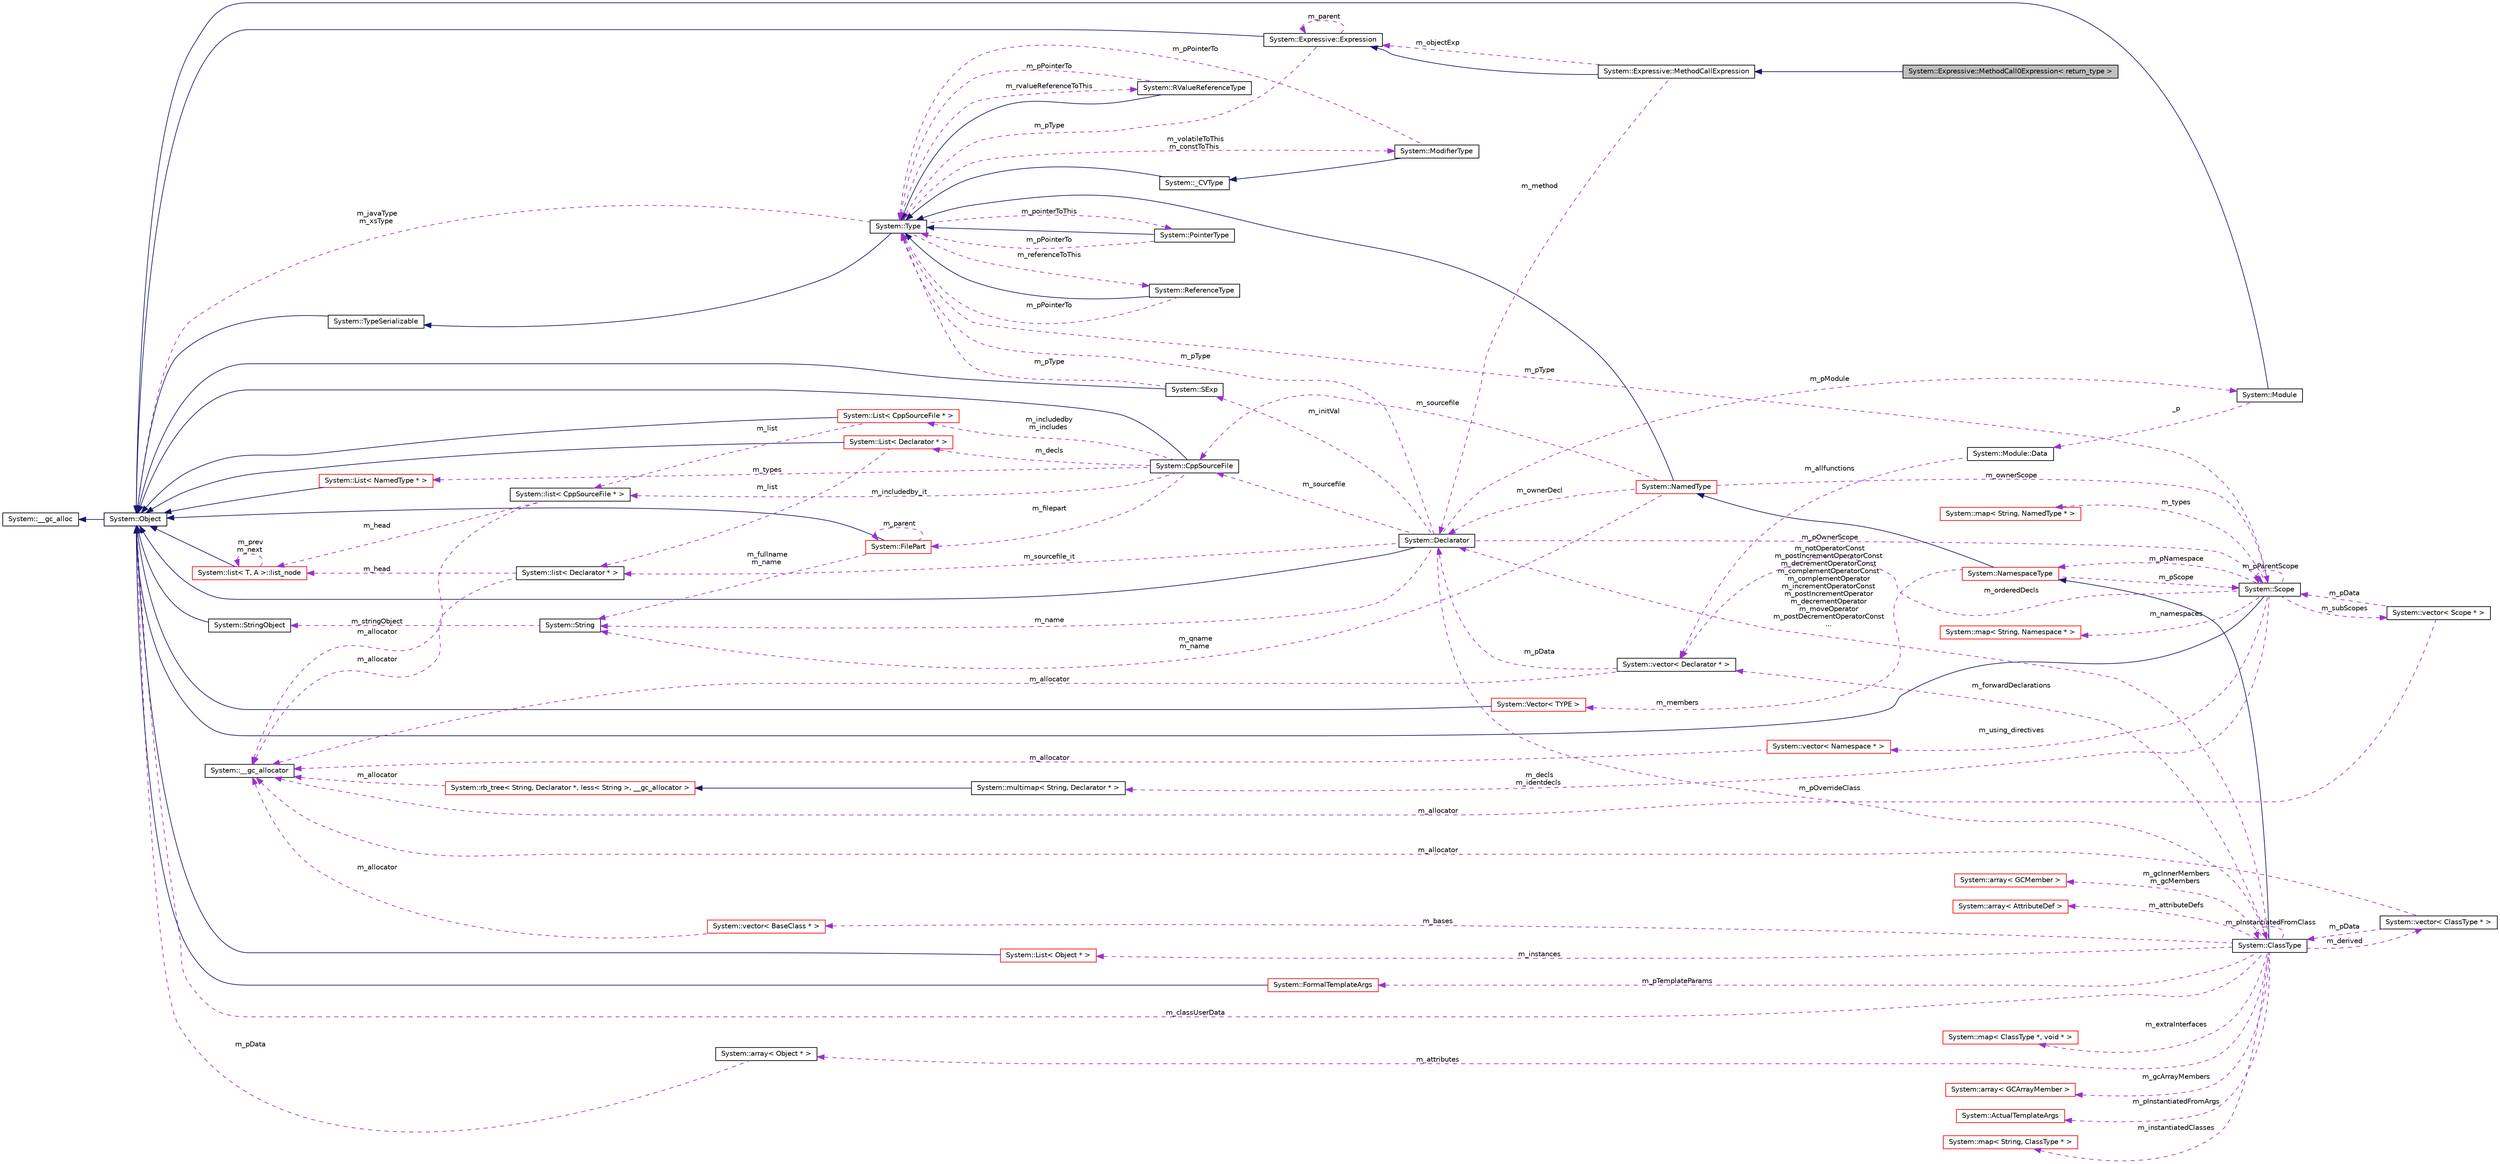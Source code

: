 digraph G
{
  edge [fontname="Helvetica",fontsize="10",labelfontname="Helvetica",labelfontsize="10"];
  node [fontname="Helvetica",fontsize="10",shape=record];
  rankdir="LR";
  Node1 [label="System::Expressive::MethodCall0Expression\< return_type \>",height=0.2,width=0.4,color="black", fillcolor="grey75", style="filled" fontcolor="black"];
  Node2 -> Node1 [dir="back",color="midnightblue",fontsize="10",style="solid",fontname="Helvetica"];
  Node2 [label="System::Expressive::MethodCallExpression",height=0.2,width=0.4,color="black", fillcolor="white", style="filled",URL="$class_system_1_1_expressive_1_1_method_call_expression.html"];
  Node3 -> Node2 [dir="back",color="midnightblue",fontsize="10",style="solid",fontname="Helvetica"];
  Node3 [label="System::Expressive::Expression",height=0.2,width=0.4,color="black", fillcolor="white", style="filled",URL="$class_system_1_1_expressive_1_1_expression.html"];
  Node4 -> Node3 [dir="back",color="midnightblue",fontsize="10",style="solid",fontname="Helvetica"];
  Node4 [label="System::Object",height=0.2,width=0.4,color="black", fillcolor="white", style="filled",URL="$class_system_1_1_object.html"];
  Node5 -> Node4 [dir="back",color="midnightblue",fontsize="10",style="solid",fontname="Helvetica"];
  Node5 [label="System::__gc_alloc",height=0.2,width=0.4,color="black", fillcolor="white", style="filled",URL="$class_system_1_1____gc__alloc.html"];
  Node6 -> Node3 [dir="back",color="darkorchid3",fontsize="10",style="dashed",label=" m_pType" ,fontname="Helvetica"];
  Node6 [label="System::Type",height=0.2,width=0.4,color="black", fillcolor="white", style="filled",URL="$class_system_1_1_type.html"];
  Node7 -> Node6 [dir="back",color="midnightblue",fontsize="10",style="solid",fontname="Helvetica"];
  Node7 [label="System::TypeSerializable",height=0.2,width=0.4,color="black", fillcolor="white", style="filled",URL="$class_system_1_1_type_serializable.html"];
  Node4 -> Node7 [dir="back",color="midnightblue",fontsize="10",style="solid",fontname="Helvetica"];
  Node8 -> Node6 [dir="back",color="darkorchid3",fontsize="10",style="dashed",label=" m_pointerToThis" ,fontname="Helvetica"];
  Node8 [label="System::PointerType",height=0.2,width=0.4,color="black", fillcolor="white", style="filled",URL="$class_system_1_1_pointer_type.html"];
  Node6 -> Node8 [dir="back",color="midnightblue",fontsize="10",style="solid",fontname="Helvetica"];
  Node6 -> Node8 [dir="back",color="darkorchid3",fontsize="10",style="dashed",label=" m_pPointerTo" ,fontname="Helvetica"];
  Node9 -> Node6 [dir="back",color="darkorchid3",fontsize="10",style="dashed",label=" m_referenceToThis" ,fontname="Helvetica"];
  Node9 [label="System::ReferenceType",height=0.2,width=0.4,color="black", fillcolor="white", style="filled",URL="$class_system_1_1_reference_type.html"];
  Node6 -> Node9 [dir="back",color="midnightblue",fontsize="10",style="solid",fontname="Helvetica"];
  Node6 -> Node9 [dir="back",color="darkorchid3",fontsize="10",style="dashed",label=" m_pPointerTo" ,fontname="Helvetica"];
  Node10 -> Node6 [dir="back",color="darkorchid3",fontsize="10",style="dashed",label=" m_rvalueReferenceToThis" ,fontname="Helvetica"];
  Node10 [label="System::RValueReferenceType",height=0.2,width=0.4,color="black", fillcolor="white", style="filled",URL="$class_system_1_1_r_value_reference_type.html"];
  Node6 -> Node10 [dir="back",color="midnightblue",fontsize="10",style="solid",fontname="Helvetica"];
  Node6 -> Node10 [dir="back",color="darkorchid3",fontsize="10",style="dashed",label=" m_pPointerTo" ,fontname="Helvetica"];
  Node11 -> Node6 [dir="back",color="darkorchid3",fontsize="10",style="dashed",label=" m_volatileToThis\nm_constToThis" ,fontname="Helvetica"];
  Node11 [label="System::ModifierType",height=0.2,width=0.4,color="black", fillcolor="white", style="filled",URL="$class_system_1_1_modifier_type.html"];
  Node12 -> Node11 [dir="back",color="midnightblue",fontsize="10",style="solid",fontname="Helvetica"];
  Node12 [label="System::_CVType",height=0.2,width=0.4,color="black", fillcolor="white", style="filled",URL="$class_system_1_1___c_v_type.html"];
  Node6 -> Node12 [dir="back",color="midnightblue",fontsize="10",style="solid",fontname="Helvetica"];
  Node6 -> Node11 [dir="back",color="darkorchid3",fontsize="10",style="dashed",label=" m_pPointerTo" ,fontname="Helvetica"];
  Node4 -> Node6 [dir="back",color="darkorchid3",fontsize="10",style="dashed",label=" m_javaType\nm_xsType" ,fontname="Helvetica"];
  Node3 -> Node3 [dir="back",color="darkorchid3",fontsize="10",style="dashed",label=" m_parent" ,fontname="Helvetica"];
  Node13 -> Node2 [dir="back",color="darkorchid3",fontsize="10",style="dashed",label=" m_method" ,fontname="Helvetica"];
  Node13 [label="System::Declarator",height=0.2,width=0.4,color="black", fillcolor="white", style="filled",URL="$class_system_1_1_declarator.html"];
  Node4 -> Node13 [dir="back",color="midnightblue",fontsize="10",style="solid",fontname="Helvetica"];
  Node6 -> Node13 [dir="back",color="darkorchid3",fontsize="10",style="dashed",label=" m_pType" ,fontname="Helvetica"];
  Node14 -> Node13 [dir="back",color="darkorchid3",fontsize="10",style="dashed",label=" m_pOwnerScope" ,fontname="Helvetica"];
  Node14 [label="System::Scope",height=0.2,width=0.4,color="black", fillcolor="white", style="filled",URL="$class_system_1_1_scope.html"];
  Node4 -> Node14 [dir="back",color="midnightblue",fontsize="10",style="solid",fontname="Helvetica"];
  Node6 -> Node14 [dir="back",color="darkorchid3",fontsize="10",style="dashed",label=" m_pType" ,fontname="Helvetica"];
  Node15 -> Node14 [dir="back",color="darkorchid3",fontsize="10",style="dashed",label=" m_subScopes" ,fontname="Helvetica"];
  Node15 [label="System::vector\< Scope * \>",height=0.2,width=0.4,color="black", fillcolor="white", style="filled",URL="$class_system_1_1vector.html"];
  Node14 -> Node15 [dir="back",color="darkorchid3",fontsize="10",style="dashed",label=" m_pData" ,fontname="Helvetica"];
  Node16 -> Node15 [dir="back",color="darkorchid3",fontsize="10",style="dashed",label=" m_allocator" ,fontname="Helvetica"];
  Node16 [label="System::__gc_allocator",height=0.2,width=0.4,color="black", fillcolor="white", style="filled",URL="$class_system_1_1____gc__allocator.html"];
  Node14 -> Node14 [dir="back",color="darkorchid3",fontsize="10",style="dashed",label=" m_pParentScope" ,fontname="Helvetica"];
  Node17 -> Node14 [dir="back",color="darkorchid3",fontsize="10",style="dashed",label=" m_decls\nm_identdecls" ,fontname="Helvetica"];
  Node17 [label="System::multimap\< String, Declarator * \>",height=0.2,width=0.4,color="black", fillcolor="white", style="filled",URL="$class_system_1_1multimap.html"];
  Node18 -> Node17 [dir="back",color="midnightblue",fontsize="10",style="solid",fontname="Helvetica"];
  Node18 [label="System::rb_tree\< String, Declarator *, less\< String \>, __gc_allocator \>",height=0.2,width=0.4,color="red", fillcolor="white", style="filled",URL="$class_system_1_1rb__tree.html"];
  Node16 -> Node18 [dir="back",color="darkorchid3",fontsize="10",style="dashed",label=" m_allocator" ,fontname="Helvetica"];
  Node19 -> Node14 [dir="back",color="darkorchid3",fontsize="10",style="dashed",label=" m_pNamespace" ,fontname="Helvetica"];
  Node19 [label="System::NamespaceType",height=0.2,width=0.4,color="red", fillcolor="white", style="filled",URL="$class_system_1_1_namespace_type.html"];
  Node20 -> Node19 [dir="back",color="midnightblue",fontsize="10",style="solid",fontname="Helvetica"];
  Node20 [label="System::NamedType",height=0.2,width=0.4,color="red", fillcolor="white", style="filled",URL="$class_system_1_1_named_type.html"];
  Node6 -> Node20 [dir="back",color="midnightblue",fontsize="10",style="solid",fontname="Helvetica"];
  Node14 -> Node20 [dir="back",color="darkorchid3",fontsize="10",style="dashed",label=" m_ownerScope" ,fontname="Helvetica"];
  Node13 -> Node20 [dir="back",color="darkorchid3",fontsize="10",style="dashed",label=" m_ownerDecl" ,fontname="Helvetica"];
  Node21 -> Node20 [dir="back",color="darkorchid3",fontsize="10",style="dashed",label=" m_sourcefile" ,fontname="Helvetica"];
  Node21 [label="System::CppSourceFile",height=0.2,width=0.4,color="black", fillcolor="white", style="filled",URL="$class_system_1_1_cpp_source_file.html"];
  Node4 -> Node21 [dir="back",color="midnightblue",fontsize="10",style="solid",fontname="Helvetica"];
  Node22 -> Node21 [dir="back",color="darkorchid3",fontsize="10",style="dashed",label=" m_filepart" ,fontname="Helvetica"];
  Node22 [label="System::FilePart",height=0.2,width=0.4,color="red", fillcolor="white", style="filled",URL="$class_system_1_1_file_part.html"];
  Node4 -> Node22 [dir="back",color="midnightblue",fontsize="10",style="solid",fontname="Helvetica"];
  Node22 -> Node22 [dir="back",color="darkorchid3",fontsize="10",style="dashed",label=" m_parent" ,fontname="Helvetica"];
  Node23 -> Node22 [dir="back",color="darkorchid3",fontsize="10",style="dashed",label=" m_fullname\nm_name" ,fontname="Helvetica"];
  Node23 [label="System::String",height=0.2,width=0.4,color="black", fillcolor="white", style="filled",URL="$class_system_1_1_string.html"];
  Node24 -> Node23 [dir="back",color="darkorchid3",fontsize="10",style="dashed",label=" m_stringObject" ,fontname="Helvetica"];
  Node24 [label="System::StringObject",height=0.2,width=0.4,color="black", fillcolor="white", style="filled",URL="$class_system_1_1_string_object.html"];
  Node4 -> Node24 [dir="back",color="midnightblue",fontsize="10",style="solid",fontname="Helvetica"];
  Node25 -> Node21 [dir="back",color="darkorchid3",fontsize="10",style="dashed",label=" m_types" ,fontname="Helvetica"];
  Node25 [label="System::List\< NamedType * \>",height=0.2,width=0.4,color="red", fillcolor="white", style="filled",URL="$class_system_1_1_list.html"];
  Node4 -> Node25 [dir="back",color="midnightblue",fontsize="10",style="solid",fontname="Helvetica"];
  Node26 -> Node21 [dir="back",color="darkorchid3",fontsize="10",style="dashed",label=" m_includedby\nm_includes" ,fontname="Helvetica"];
  Node26 [label="System::List\< CppSourceFile * \>",height=0.2,width=0.4,color="red", fillcolor="white", style="filled",URL="$class_system_1_1_list.html"];
  Node4 -> Node26 [dir="back",color="midnightblue",fontsize="10",style="solid",fontname="Helvetica"];
  Node27 -> Node26 [dir="back",color="darkorchid3",fontsize="10",style="dashed",label=" m_list" ,fontname="Helvetica"];
  Node27 [label="System::list\< CppSourceFile * \>",height=0.2,width=0.4,color="black", fillcolor="white", style="filled",URL="$class_system_1_1list.html"];
  Node16 -> Node27 [dir="back",color="darkorchid3",fontsize="10",style="dashed",label=" m_allocator" ,fontname="Helvetica"];
  Node28 -> Node27 [dir="back",color="darkorchid3",fontsize="10",style="dashed",label=" m_head" ,fontname="Helvetica"];
  Node28 [label="System::list\< T, A \>::list_node",height=0.2,width=0.4,color="red", fillcolor="white", style="filled",URL="$class_system_1_1list_1_1list__node.html"];
  Node4 -> Node28 [dir="back",color="midnightblue",fontsize="10",style="solid",fontname="Helvetica"];
  Node28 -> Node28 [dir="back",color="darkorchid3",fontsize="10",style="dashed",label=" m_prev\nm_next" ,fontname="Helvetica"];
  Node27 -> Node21 [dir="back",color="darkorchid3",fontsize="10",style="dashed",label=" m_includedby_it" ,fontname="Helvetica"];
  Node29 -> Node21 [dir="back",color="darkorchid3",fontsize="10",style="dashed",label=" m_decls" ,fontname="Helvetica"];
  Node29 [label="System::List\< Declarator * \>",height=0.2,width=0.4,color="red", fillcolor="white", style="filled",URL="$class_system_1_1_list.html"];
  Node4 -> Node29 [dir="back",color="midnightblue",fontsize="10",style="solid",fontname="Helvetica"];
  Node30 -> Node29 [dir="back",color="darkorchid3",fontsize="10",style="dashed",label=" m_list" ,fontname="Helvetica"];
  Node30 [label="System::list\< Declarator * \>",height=0.2,width=0.4,color="black", fillcolor="white", style="filled",URL="$class_system_1_1list.html"];
  Node16 -> Node30 [dir="back",color="darkorchid3",fontsize="10",style="dashed",label=" m_allocator" ,fontname="Helvetica"];
  Node28 -> Node30 [dir="back",color="darkorchid3",fontsize="10",style="dashed",label=" m_head" ,fontname="Helvetica"];
  Node23 -> Node20 [dir="back",color="darkorchid3",fontsize="10",style="dashed",label=" m_qname\nm_name" ,fontname="Helvetica"];
  Node14 -> Node19 [dir="back",color="darkorchid3",fontsize="10",style="dashed",label=" m_pScope" ,fontname="Helvetica"];
  Node31 -> Node19 [dir="back",color="darkorchid3",fontsize="10",style="dashed",label=" m_members" ,fontname="Helvetica"];
  Node31 [label="System::Vector\< TYPE \>",height=0.2,width=0.4,color="red", fillcolor="white", style="filled",URL="$class_system_1_1_vector.html"];
  Node4 -> Node31 [dir="back",color="midnightblue",fontsize="10",style="solid",fontname="Helvetica"];
  Node32 -> Node14 [dir="back",color="darkorchid3",fontsize="10",style="dashed",label=" m_namespaces" ,fontname="Helvetica"];
  Node32 [label="System::map\< String, Namespace * \>",height=0.2,width=0.4,color="red", fillcolor="white", style="filled",URL="$class_system_1_1map.html"];
  Node33 -> Node14 [dir="back",color="darkorchid3",fontsize="10",style="dashed",label=" m_using_directives" ,fontname="Helvetica"];
  Node33 [label="System::vector\< Namespace * \>",height=0.2,width=0.4,color="red", fillcolor="white", style="filled",URL="$class_system_1_1vector.html"];
  Node16 -> Node33 [dir="back",color="darkorchid3",fontsize="10",style="dashed",label=" m_allocator" ,fontname="Helvetica"];
  Node34 -> Node14 [dir="back",color="darkorchid3",fontsize="10",style="dashed",label=" m_orderedDecls" ,fontname="Helvetica"];
  Node34 [label="System::vector\< Declarator * \>",height=0.2,width=0.4,color="black", fillcolor="white", style="filled",URL="$class_system_1_1vector.html"];
  Node16 -> Node34 [dir="back",color="darkorchid3",fontsize="10",style="dashed",label=" m_allocator" ,fontname="Helvetica"];
  Node13 -> Node34 [dir="back",color="darkorchid3",fontsize="10",style="dashed",label=" m_pData" ,fontname="Helvetica"];
  Node35 -> Node14 [dir="back",color="darkorchid3",fontsize="10",style="dashed",label=" m_types" ,fontname="Helvetica"];
  Node35 [label="System::map\< String, NamedType * \>",height=0.2,width=0.4,color="red", fillcolor="white", style="filled",URL="$class_system_1_1map.html"];
  Node36 -> Node13 [dir="back",color="darkorchid3",fontsize="10",style="dashed",label=" m_initVal" ,fontname="Helvetica"];
  Node36 [label="System::SExp",height=0.2,width=0.4,color="black", fillcolor="white", style="filled",URL="$class_system_1_1_s_exp.html"];
  Node4 -> Node36 [dir="back",color="midnightblue",fontsize="10",style="solid",fontname="Helvetica"];
  Node6 -> Node36 [dir="back",color="darkorchid3",fontsize="10",style="dashed",label=" m_pType" ,fontname="Helvetica"];
  Node21 -> Node13 [dir="back",color="darkorchid3",fontsize="10",style="dashed",label=" m_sourcefile" ,fontname="Helvetica"];
  Node37 -> Node13 [dir="back",color="darkorchid3",fontsize="10",style="dashed",label=" m_pOverrideClass" ,fontname="Helvetica"];
  Node37 [label="System::ClassType",height=0.2,width=0.4,color="black", fillcolor="white", style="filled",URL="$class_system_1_1_class_type.html"];
  Node19 -> Node37 [dir="back",color="midnightblue",fontsize="10",style="solid",fontname="Helvetica"];
  Node38 -> Node37 [dir="back",color="darkorchid3",fontsize="10",style="dashed",label=" m_attributes" ,fontname="Helvetica"];
  Node38 [label="System::array\< Object * \>",height=0.2,width=0.4,color="black", fillcolor="white", style="filled",URL="$class_system_1_1array.html"];
  Node4 -> Node38 [dir="back",color="darkorchid3",fontsize="10",style="dashed",label=" m_pData" ,fontname="Helvetica"];
  Node39 -> Node37 [dir="back",color="darkorchid3",fontsize="10",style="dashed",label=" m_instances" ,fontname="Helvetica"];
  Node39 [label="System::List\< Object * \>",height=0.2,width=0.4,color="red", fillcolor="white", style="filled",URL="$class_system_1_1_list.html"];
  Node4 -> Node39 [dir="back",color="midnightblue",fontsize="10",style="solid",fontname="Helvetica"];
  Node40 -> Node37 [dir="back",color="darkorchid3",fontsize="10",style="dashed",label=" m_bases" ,fontname="Helvetica"];
  Node40 [label="System::vector\< BaseClass * \>",height=0.2,width=0.4,color="red", fillcolor="white", style="filled",URL="$class_system_1_1vector.html"];
  Node16 -> Node40 [dir="back",color="darkorchid3",fontsize="10",style="dashed",label=" m_allocator" ,fontname="Helvetica"];
  Node41 -> Node37 [dir="back",color="darkorchid3",fontsize="10",style="dashed",label=" m_derived" ,fontname="Helvetica"];
  Node41 [label="System::vector\< ClassType * \>",height=0.2,width=0.4,color="black", fillcolor="white", style="filled",URL="$class_system_1_1vector.html"];
  Node16 -> Node41 [dir="back",color="darkorchid3",fontsize="10",style="dashed",label=" m_allocator" ,fontname="Helvetica"];
  Node37 -> Node41 [dir="back",color="darkorchid3",fontsize="10",style="dashed",label=" m_pData" ,fontname="Helvetica"];
  Node42 -> Node37 [dir="back",color="darkorchid3",fontsize="10",style="dashed",label=" m_extraInterfaces" ,fontname="Helvetica"];
  Node42 [label="System::map\< ClassType *, void * \>",height=0.2,width=0.4,color="red", fillcolor="white", style="filled",URL="$class_system_1_1map.html"];
  Node13 -> Node37 [dir="back",color="darkorchid3",fontsize="10",style="dashed",label=" m_notOperatorConst\nm_postIncrementOperatorConst\nm_decrementOperatorConst\nm_complementOperatorConst\nm_complementOperator\nm_incrementOperatorConst\nm_postIncrementOperator\nm_decrementOperator\nm_moveOperator\nm_postDecrementOperatorConst\n..." ,fontname="Helvetica"];
  Node43 -> Node37 [dir="back",color="darkorchid3",fontsize="10",style="dashed",label=" m_pTemplateParams" ,fontname="Helvetica"];
  Node43 [label="System::FormalTemplateArgs",height=0.2,width=0.4,color="red", fillcolor="white", style="filled",URL="$class_system_1_1_formal_template_args.html"];
  Node4 -> Node43 [dir="back",color="midnightblue",fontsize="10",style="solid",fontname="Helvetica"];
  Node44 -> Node37 [dir="back",color="darkorchid3",fontsize="10",style="dashed",label=" m_gcArrayMembers" ,fontname="Helvetica"];
  Node44 [label="System::array\< GCArrayMember \>",height=0.2,width=0.4,color="red", fillcolor="white", style="filled",URL="$class_system_1_1array.html"];
  Node37 -> Node37 [dir="back",color="darkorchid3",fontsize="10",style="dashed",label=" m_pInstantiatedFromClass" ,fontname="Helvetica"];
  Node45 -> Node37 [dir="back",color="darkorchid3",fontsize="10",style="dashed",label=" m_pInstantiatedFromArgs" ,fontname="Helvetica"];
  Node45 [label="System::ActualTemplateArgs",height=0.2,width=0.4,color="red", fillcolor="white", style="filled",URL="$class_system_1_1_actual_template_args.html"];
  Node46 -> Node37 [dir="back",color="darkorchid3",fontsize="10",style="dashed",label=" m_instantiatedClasses" ,fontname="Helvetica"];
  Node46 [label="System::map\< String, ClassType * \>",height=0.2,width=0.4,color="red", fillcolor="white", style="filled",URL="$class_system_1_1map.html"];
  Node47 -> Node37 [dir="back",color="darkorchid3",fontsize="10",style="dashed",label=" m_gcInnerMembers\nm_gcMembers" ,fontname="Helvetica"];
  Node47 [label="System::array\< GCMember \>",height=0.2,width=0.4,color="red", fillcolor="white", style="filled",URL="$class_system_1_1array.html"];
  Node48 -> Node37 [dir="back",color="darkorchid3",fontsize="10",style="dashed",label=" m_attributeDefs" ,fontname="Helvetica"];
  Node48 [label="System::array\< AttributeDef \>",height=0.2,width=0.4,color="red", fillcolor="white", style="filled",URL="$class_system_1_1array.html"];
  Node4 -> Node37 [dir="back",color="darkorchid3",fontsize="10",style="dashed",label=" m_classUserData" ,fontname="Helvetica"];
  Node34 -> Node37 [dir="back",color="darkorchid3",fontsize="10",style="dashed",label=" m_forwardDeclarations" ,fontname="Helvetica"];
  Node23 -> Node13 [dir="back",color="darkorchid3",fontsize="10",style="dashed",label=" m_name" ,fontname="Helvetica"];
  Node49 -> Node13 [dir="back",color="darkorchid3",fontsize="10",style="dashed",label=" m_pModule" ,fontname="Helvetica"];
  Node49 [label="System::Module",height=0.2,width=0.4,color="black", fillcolor="white", style="filled",URL="$class_system_1_1_module.html"];
  Node4 -> Node49 [dir="back",color="midnightblue",fontsize="10",style="solid",fontname="Helvetica"];
  Node50 -> Node49 [dir="back",color="darkorchid3",fontsize="10",style="dashed",label=" _p" ,fontname="Helvetica"];
  Node50 [label="System::Module::Data",height=0.2,width=0.4,color="black", fillcolor="white", style="filled",URL="$struct_system_1_1_module_1_1_data.html"];
  Node34 -> Node50 [dir="back",color="darkorchid3",fontsize="10",style="dashed",label=" m_allfunctions" ,fontname="Helvetica"];
  Node30 -> Node13 [dir="back",color="darkorchid3",fontsize="10",style="dashed",label=" m_sourcefile_it" ,fontname="Helvetica"];
  Node3 -> Node2 [dir="back",color="darkorchid3",fontsize="10",style="dashed",label=" m_objectExp" ,fontname="Helvetica"];
}

